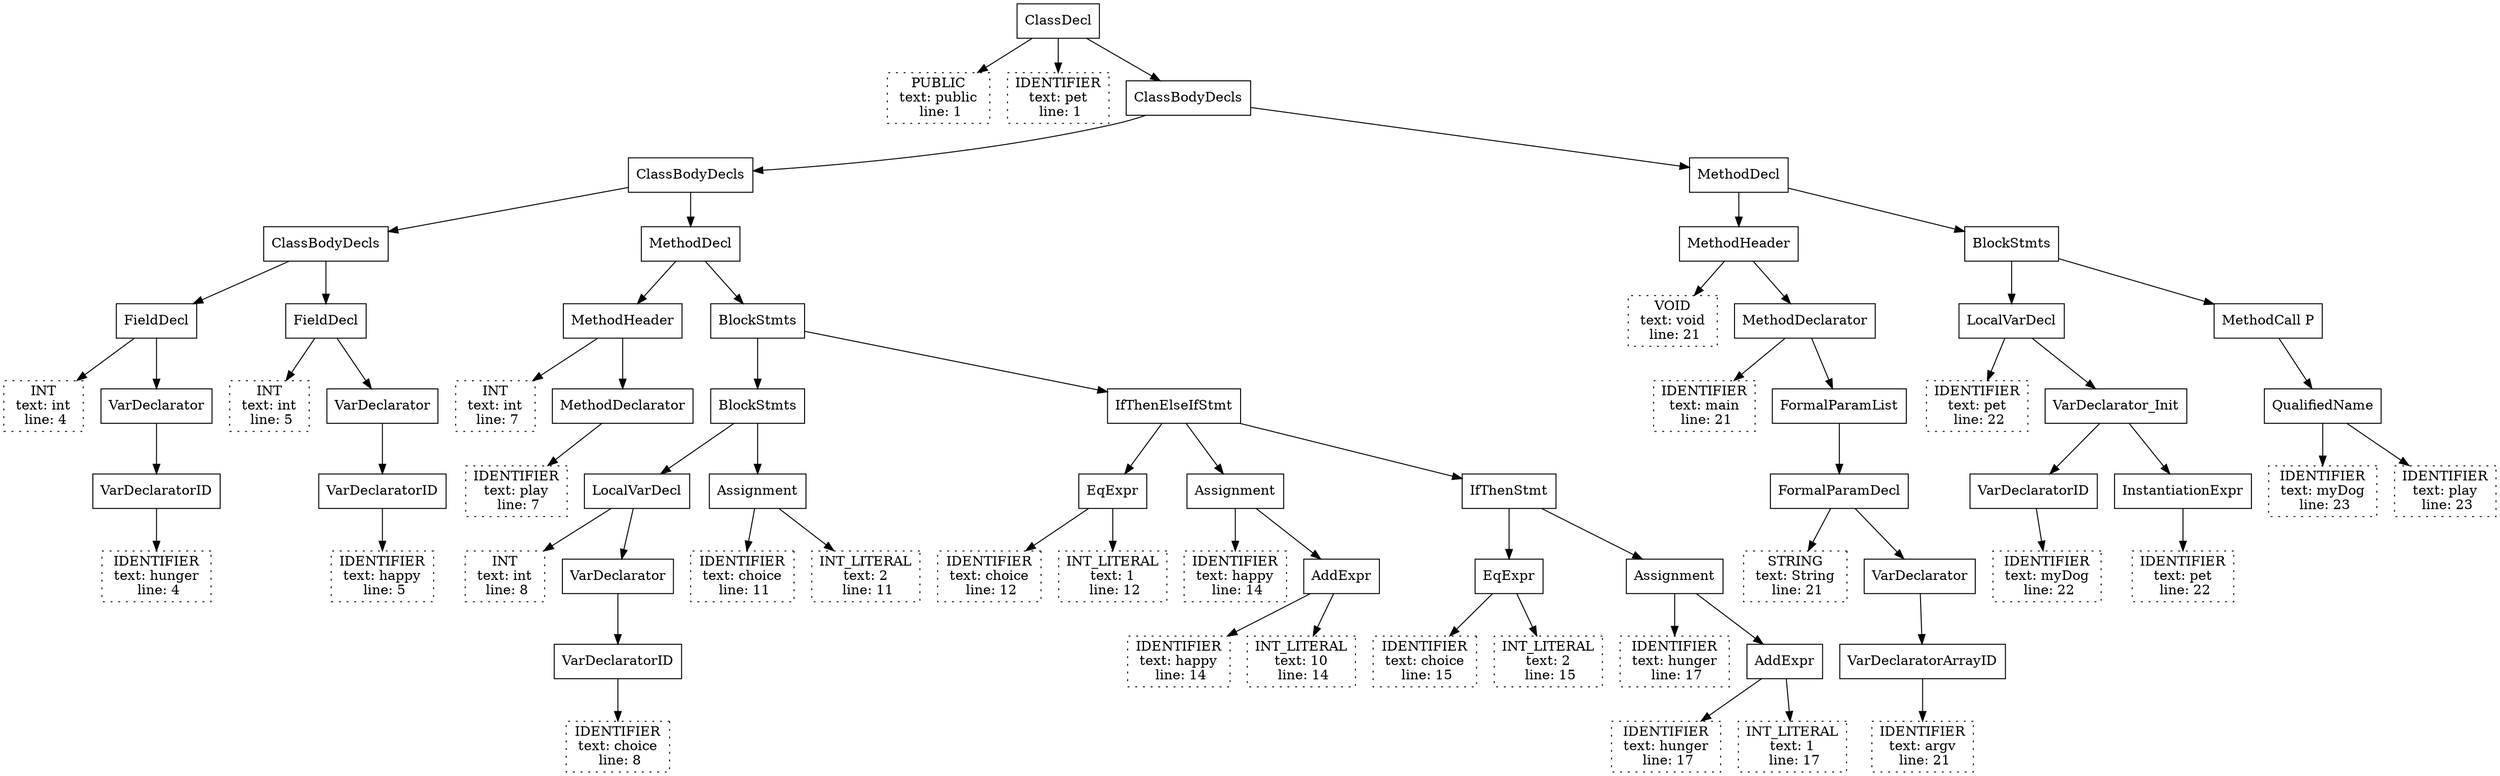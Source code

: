 digraph {
	N0 [shape=rectangle label=<ClassDecl>]
	N1 [shape=rectangle style=dotted label=<PUBLIC<br/> text: public <br/> line: 1>]
	N0 -> N1
	N2 [shape=rectangle style=dotted label=<IDENTIFIER<br/> text: pet <br/> line: 1>]
	N0 -> N2
	N3 [shape=rectangle label=<ClassBodyDecls>]
	N0 -> N3
	N4 [shape=rectangle label=<ClassBodyDecls>]
	N3 -> N4
	N5 [shape=rectangle label=<ClassBodyDecls>]
	N4 -> N5
	N6 [shape=rectangle label=<FieldDecl>]
	N5 -> N6
	N7 [shape=rectangle style=dotted label=<INT<br/> text: int <br/> line: 4>]
	N6 -> N7
	N8 [shape=rectangle label=<VarDeclarator>]
	N6 -> N8
	N9 [shape=rectangle label=<VarDeclaratorID>]
	N8 -> N9
	N10 [shape=rectangle style=dotted label=<IDENTIFIER<br/> text: hunger <br/> line: 4>]
	N9 -> N10
	N11 [shape=rectangle label=<FieldDecl>]
	N5 -> N11
	N12 [shape=rectangle style=dotted label=<INT<br/> text: int <br/> line: 5>]
	N11 -> N12
	N13 [shape=rectangle label=<VarDeclarator>]
	N11 -> N13
	N14 [shape=rectangle label=<VarDeclaratorID>]
	N13 -> N14
	N15 [shape=rectangle style=dotted label=<IDENTIFIER<br/> text: happy <br/> line: 5>]
	N14 -> N15
	N16 [shape=rectangle label=<MethodDecl>]
	N4 -> N16
	N17 [shape=rectangle label=<MethodHeader>]
	N16 -> N17
	N18 [shape=rectangle style=dotted label=<INT<br/> text: int <br/> line: 7>]
	N17 -> N18
	N19 [shape=rectangle label=<MethodDeclarator>]
	N17 -> N19
	N20 [shape=rectangle style=dotted label=<IDENTIFIER<br/> text: play <br/> line: 7>]
	N19 -> N20
	N22 [shape=rectangle label=<BlockStmts>]
	N16 -> N22
	N23 [shape=rectangle label=<BlockStmts>]
	N22 -> N23
	N24 [shape=rectangle label=<LocalVarDecl>]
	N23 -> N24
	N25 [shape=rectangle style=dotted label=<INT<br/> text: int <br/> line: 8>]
	N24 -> N25
	N26 [shape=rectangle label=<VarDeclarator>]
	N24 -> N26
	N27 [shape=rectangle label=<VarDeclaratorID>]
	N26 -> N27
	N28 [shape=rectangle style=dotted label=<IDENTIFIER<br/> text: choice <br/> line: 8>]
	N27 -> N28
	N29 [shape=rectangle label=<Assignment>]
	N23 -> N29
	N30 [shape=rectangle style=dotted label=<IDENTIFIER<br/> text: choice <br/> line: 11>]
	N29 -> N30
	N31 [shape=rectangle style=dotted label=<INT_LITERAL<br/> text: 2 <br/> line: 11>]
	N29 -> N31
	N32 [shape=rectangle label=<IfThenElseIfStmt>]
	N22 -> N32
	N33 [shape=rectangle label=<EqExpr>]
	N32 -> N33
	N34 [shape=rectangle style=dotted label=<IDENTIFIER<br/> text: choice <br/> line: 12>]
	N33 -> N34
	N35 [shape=rectangle style=dotted label=<INT_LITERAL<br/> text: 1 <br/> line: 12>]
	N33 -> N35
	N36 [shape=rectangle label=<Assignment>]
	N32 -> N36
	N37 [shape=rectangle style=dotted label=<IDENTIFIER<br/> text: happy <br/> line: 14>]
	N36 -> N37
	N38 [shape=rectangle label=<AddExpr>]
	N36 -> N38
	N39 [shape=rectangle style=dotted label=<IDENTIFIER<br/> text: happy <br/> line: 14>]
	N38 -> N39
	N40 [shape=rectangle style=dotted label=<INT_LITERAL<br/> text: 10 <br/> line: 14>]
	N38 -> N40
	N41 [shape=rectangle label=<IfThenStmt>]
	N32 -> N41
	N42 [shape=rectangle label=<EqExpr>]
	N41 -> N42
	N43 [shape=rectangle style=dotted label=<IDENTIFIER<br/> text: choice <br/> line: 15>]
	N42 -> N43
	N44 [shape=rectangle style=dotted label=<INT_LITERAL<br/> text: 2 <br/> line: 15>]
	N42 -> N44
	N45 [shape=rectangle label=<Assignment>]
	N41 -> N45
	N46 [shape=rectangle style=dotted label=<IDENTIFIER<br/> text: hunger <br/> line: 17>]
	N45 -> N46
	N47 [shape=rectangle label=<AddExpr>]
	N45 -> N47
	N48 [shape=rectangle style=dotted label=<IDENTIFIER<br/> text: hunger <br/> line: 17>]
	N47 -> N48
	N49 [shape=rectangle style=dotted label=<INT_LITERAL<br/> text: 1 <br/> line: 17>]
	N47 -> N49
	N50 [shape=rectangle label=<MethodDecl>]
	N3 -> N50
	N51 [shape=rectangle label=<MethodHeader>]
	N50 -> N51
	N52 [shape=rectangle style=dotted label=<VOID<br/> text: void <br/> line: 21>]
	N51 -> N52
	N53 [shape=rectangle label=<MethodDeclarator>]
	N51 -> N53
	N54 [shape=rectangle style=dotted label=<IDENTIFIER<br/> text: main <br/> line: 21>]
	N53 -> N54
	N55 [shape=rectangle label=<FormalParamList>]
	N53 -> N55
	N56 [shape=rectangle label=<FormalParamDecl>]
	N55 -> N56
	N57 [shape=rectangle style=dotted label=<STRING<br/> text: String <br/> line: 21>]
	N56 -> N57
	N58 [shape=rectangle label=<VarDeclarator>]
	N56 -> N58
	N59 [shape=rectangle label=<VarDeclaratorArrayID>]
	N58 -> N59
	N60 [shape=rectangle style=dotted label=<IDENTIFIER<br/> text: argv <br/> line: 21>]
	N59 -> N60
	N61 [shape=rectangle label=<BlockStmts>]
	N50 -> N61
	N62 [shape=rectangle label=<LocalVarDecl>]
	N61 -> N62
	N63 [shape=rectangle style=dotted label=<IDENTIFIER<br/> text: pet <br/> line: 22>]
	N62 -> N63
	N64 [shape=rectangle label=<VarDeclarator_Init>]
	N62 -> N64
	N65 [shape=rectangle label=<VarDeclaratorID>]
	N64 -> N65
	N66 [shape=rectangle style=dotted label=<IDENTIFIER<br/> text: myDog <br/> line: 22>]
	N65 -> N66
	N67 [shape=rectangle label=<InstantiationExpr>]
	N64 -> N67
	N68 [shape=rectangle style=dotted label=<IDENTIFIER<br/> text: pet <br/> line: 22>]
	N67 -> N68
	N70 [shape=rectangle label=<MethodCall P>]
	N61 -> N70
	N71 [shape=rectangle label=<QualifiedName>]
	N70 -> N71
	N72 [shape=rectangle style=dotted label=<IDENTIFIER<br/> text: myDog <br/> line: 23>]
	N71 -> N72
	N73 [shape=rectangle style=dotted label=<IDENTIFIER<br/> text: play <br/> line: 23>]
	N71 -> N73
}
